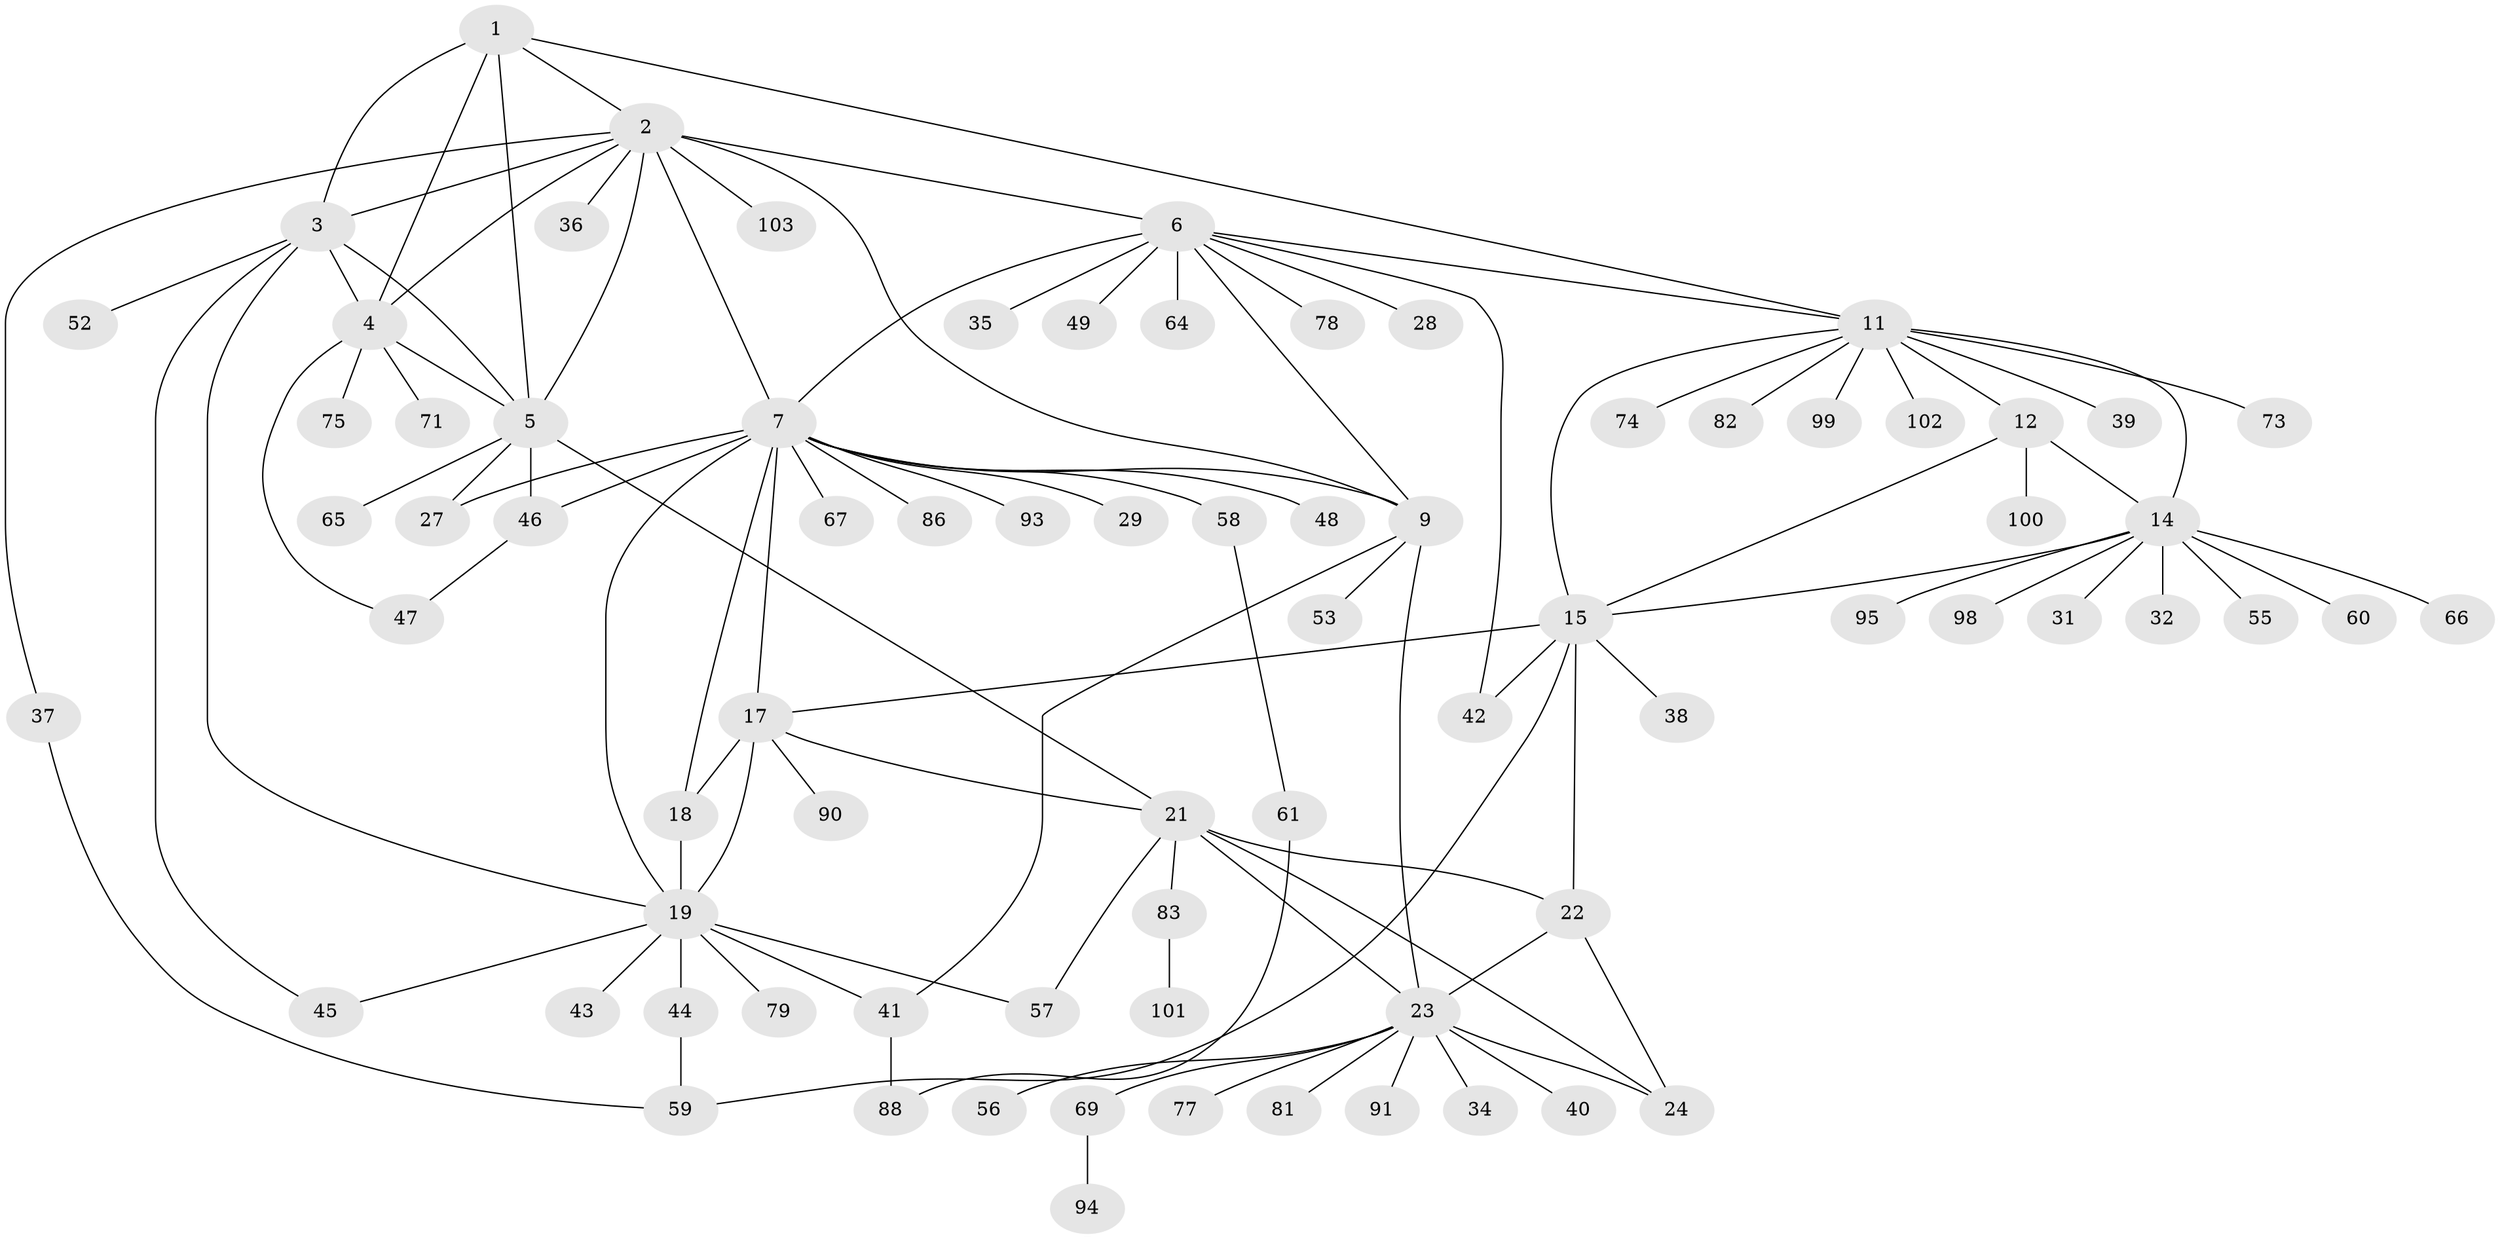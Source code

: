 // Generated by graph-tools (version 1.1) at 2025/52/02/27/25 19:52:16]
// undirected, 77 vertices, 110 edges
graph export_dot {
graph [start="1"]
  node [color=gray90,style=filled];
  1 [super="+84"];
  2 [super="+10"];
  3 [super="+50"];
  4 [super="+76"];
  5 [super="+33"];
  6 [super="+8"];
  7 [super="+16"];
  9;
  11 [super="+13"];
  12;
  14 [super="+26"];
  15 [super="+30"];
  17 [super="+72"];
  18;
  19 [super="+20"];
  21 [super="+51"];
  22 [super="+62"];
  23 [super="+25"];
  24 [super="+63"];
  27;
  28;
  29;
  31;
  32;
  34;
  35;
  36;
  37;
  38;
  39;
  40;
  41 [super="+96"];
  42 [super="+54"];
  43;
  44 [super="+68"];
  45;
  46;
  47;
  48;
  49 [super="+70"];
  52;
  53;
  55;
  56;
  57;
  58;
  59 [super="+87"];
  60;
  61 [super="+80"];
  64;
  65;
  66;
  67;
  69 [super="+89"];
  71;
  73 [super="+85"];
  74;
  75;
  77;
  78;
  79;
  81;
  82;
  83 [super="+92"];
  86;
  88;
  90;
  91;
  93;
  94 [super="+97"];
  95;
  98;
  99;
  100;
  101;
  102;
  103;
  1 -- 2;
  1 -- 3;
  1 -- 4;
  1 -- 5;
  1 -- 11;
  2 -- 3;
  2 -- 4;
  2 -- 5;
  2 -- 103;
  2 -- 36;
  2 -- 37;
  2 -- 6 [weight=2];
  2 -- 7;
  2 -- 9;
  3 -- 4;
  3 -- 5;
  3 -- 45;
  3 -- 52;
  3 -- 19;
  4 -- 5;
  4 -- 47;
  4 -- 71;
  4 -- 75;
  5 -- 21;
  5 -- 46;
  5 -- 65;
  5 -- 27;
  6 -- 7 [weight=2];
  6 -- 9 [weight=2];
  6 -- 42;
  6 -- 64;
  6 -- 78;
  6 -- 49;
  6 -- 35;
  6 -- 28;
  6 -- 11;
  7 -- 9;
  7 -- 27;
  7 -- 29;
  7 -- 67;
  7 -- 86;
  7 -- 93;
  7 -- 48;
  7 -- 17;
  7 -- 18;
  7 -- 19 [weight=2];
  7 -- 58;
  7 -- 46;
  9 -- 41;
  9 -- 53;
  9 -- 23;
  11 -- 12 [weight=2];
  11 -- 14 [weight=2];
  11 -- 15 [weight=2];
  11 -- 82;
  11 -- 99;
  11 -- 102;
  11 -- 39;
  11 -- 73;
  11 -- 74;
  12 -- 14;
  12 -- 15;
  12 -- 100;
  14 -- 15;
  14 -- 31;
  14 -- 32;
  14 -- 55;
  14 -- 60;
  14 -- 66;
  14 -- 95;
  14 -- 98;
  15 -- 17;
  15 -- 22;
  15 -- 38;
  15 -- 42;
  15 -- 59;
  17 -- 18;
  17 -- 19 [weight=2];
  17 -- 21;
  17 -- 90;
  18 -- 19 [weight=2];
  19 -- 41;
  19 -- 43;
  19 -- 44;
  19 -- 45;
  19 -- 79;
  19 -- 57;
  21 -- 22;
  21 -- 23 [weight=2];
  21 -- 24;
  21 -- 57;
  21 -- 83;
  22 -- 23 [weight=2];
  22 -- 24;
  23 -- 24 [weight=2];
  23 -- 34;
  23 -- 56;
  23 -- 77;
  23 -- 81;
  23 -- 40;
  23 -- 91;
  23 -- 69;
  37 -- 59;
  41 -- 88;
  44 -- 59;
  46 -- 47;
  58 -- 61;
  61 -- 88;
  69 -- 94;
  83 -- 101;
}
